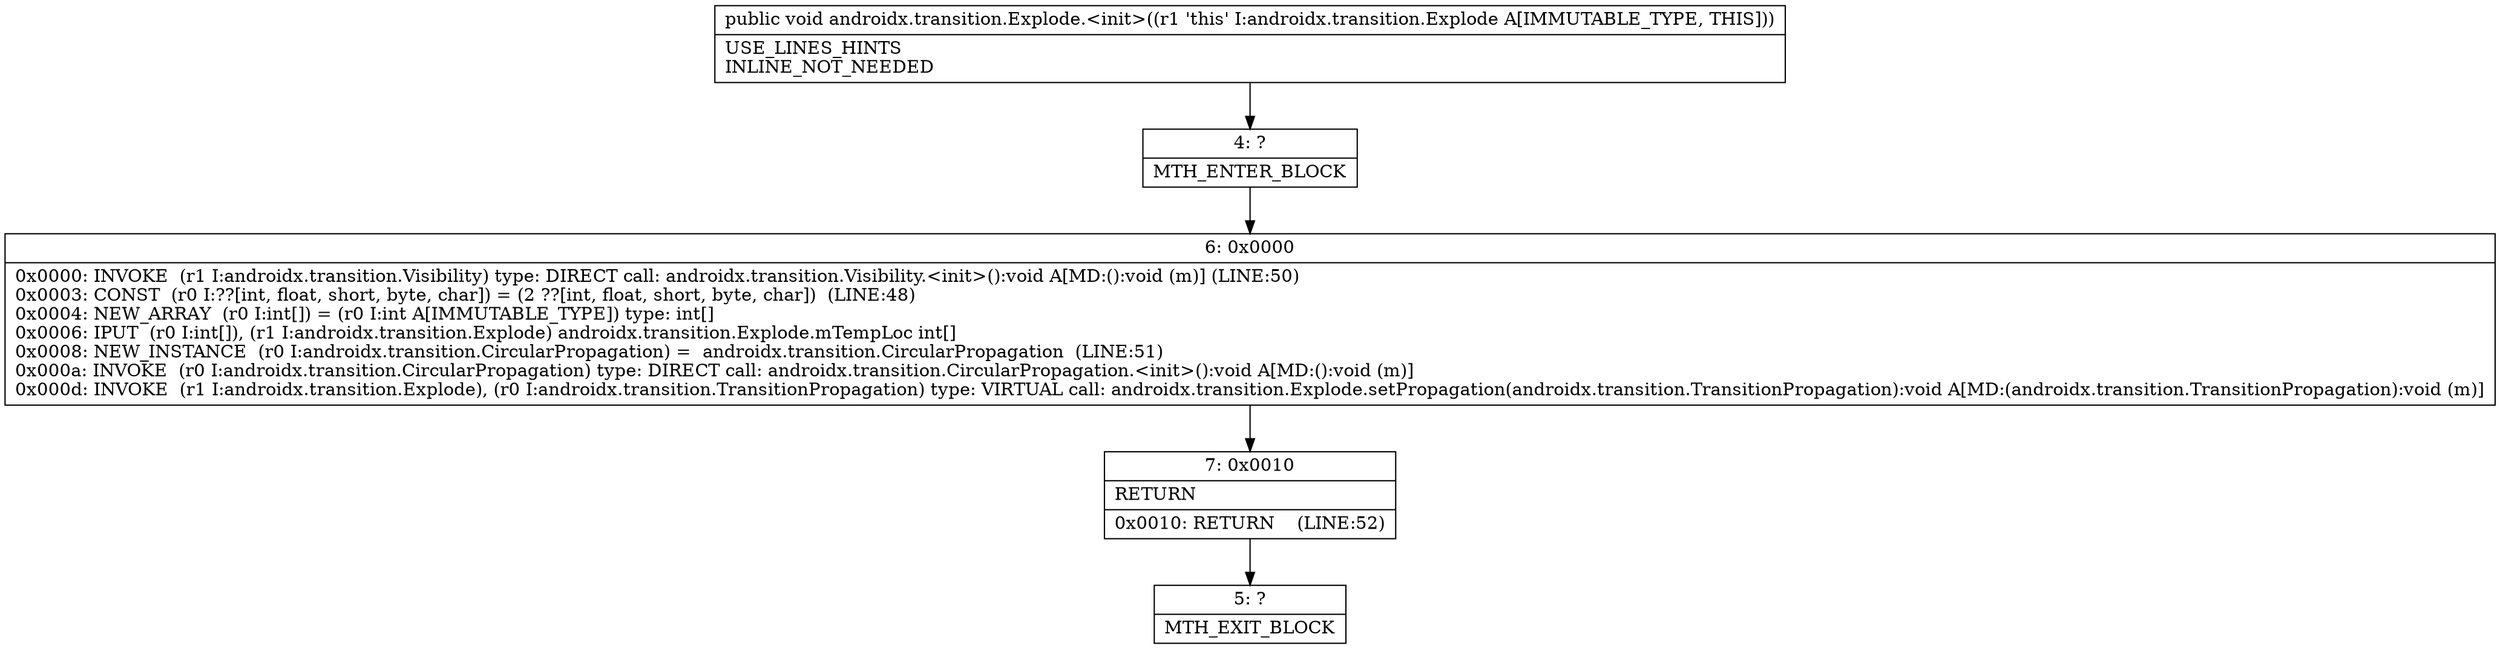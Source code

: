 digraph "CFG forandroidx.transition.Explode.\<init\>()V" {
Node_4 [shape=record,label="{4\:\ ?|MTH_ENTER_BLOCK\l}"];
Node_6 [shape=record,label="{6\:\ 0x0000|0x0000: INVOKE  (r1 I:androidx.transition.Visibility) type: DIRECT call: androidx.transition.Visibility.\<init\>():void A[MD:():void (m)] (LINE:50)\l0x0003: CONST  (r0 I:??[int, float, short, byte, char]) = (2 ??[int, float, short, byte, char])  (LINE:48)\l0x0004: NEW_ARRAY  (r0 I:int[]) = (r0 I:int A[IMMUTABLE_TYPE]) type: int[] \l0x0006: IPUT  (r0 I:int[]), (r1 I:androidx.transition.Explode) androidx.transition.Explode.mTempLoc int[] \l0x0008: NEW_INSTANCE  (r0 I:androidx.transition.CircularPropagation) =  androidx.transition.CircularPropagation  (LINE:51)\l0x000a: INVOKE  (r0 I:androidx.transition.CircularPropagation) type: DIRECT call: androidx.transition.CircularPropagation.\<init\>():void A[MD:():void (m)]\l0x000d: INVOKE  (r1 I:androidx.transition.Explode), (r0 I:androidx.transition.TransitionPropagation) type: VIRTUAL call: androidx.transition.Explode.setPropagation(androidx.transition.TransitionPropagation):void A[MD:(androidx.transition.TransitionPropagation):void (m)]\l}"];
Node_7 [shape=record,label="{7\:\ 0x0010|RETURN\l|0x0010: RETURN    (LINE:52)\l}"];
Node_5 [shape=record,label="{5\:\ ?|MTH_EXIT_BLOCK\l}"];
MethodNode[shape=record,label="{public void androidx.transition.Explode.\<init\>((r1 'this' I:androidx.transition.Explode A[IMMUTABLE_TYPE, THIS]))  | USE_LINES_HINTS\lINLINE_NOT_NEEDED\l}"];
MethodNode -> Node_4;Node_4 -> Node_6;
Node_6 -> Node_7;
Node_7 -> Node_5;
}

